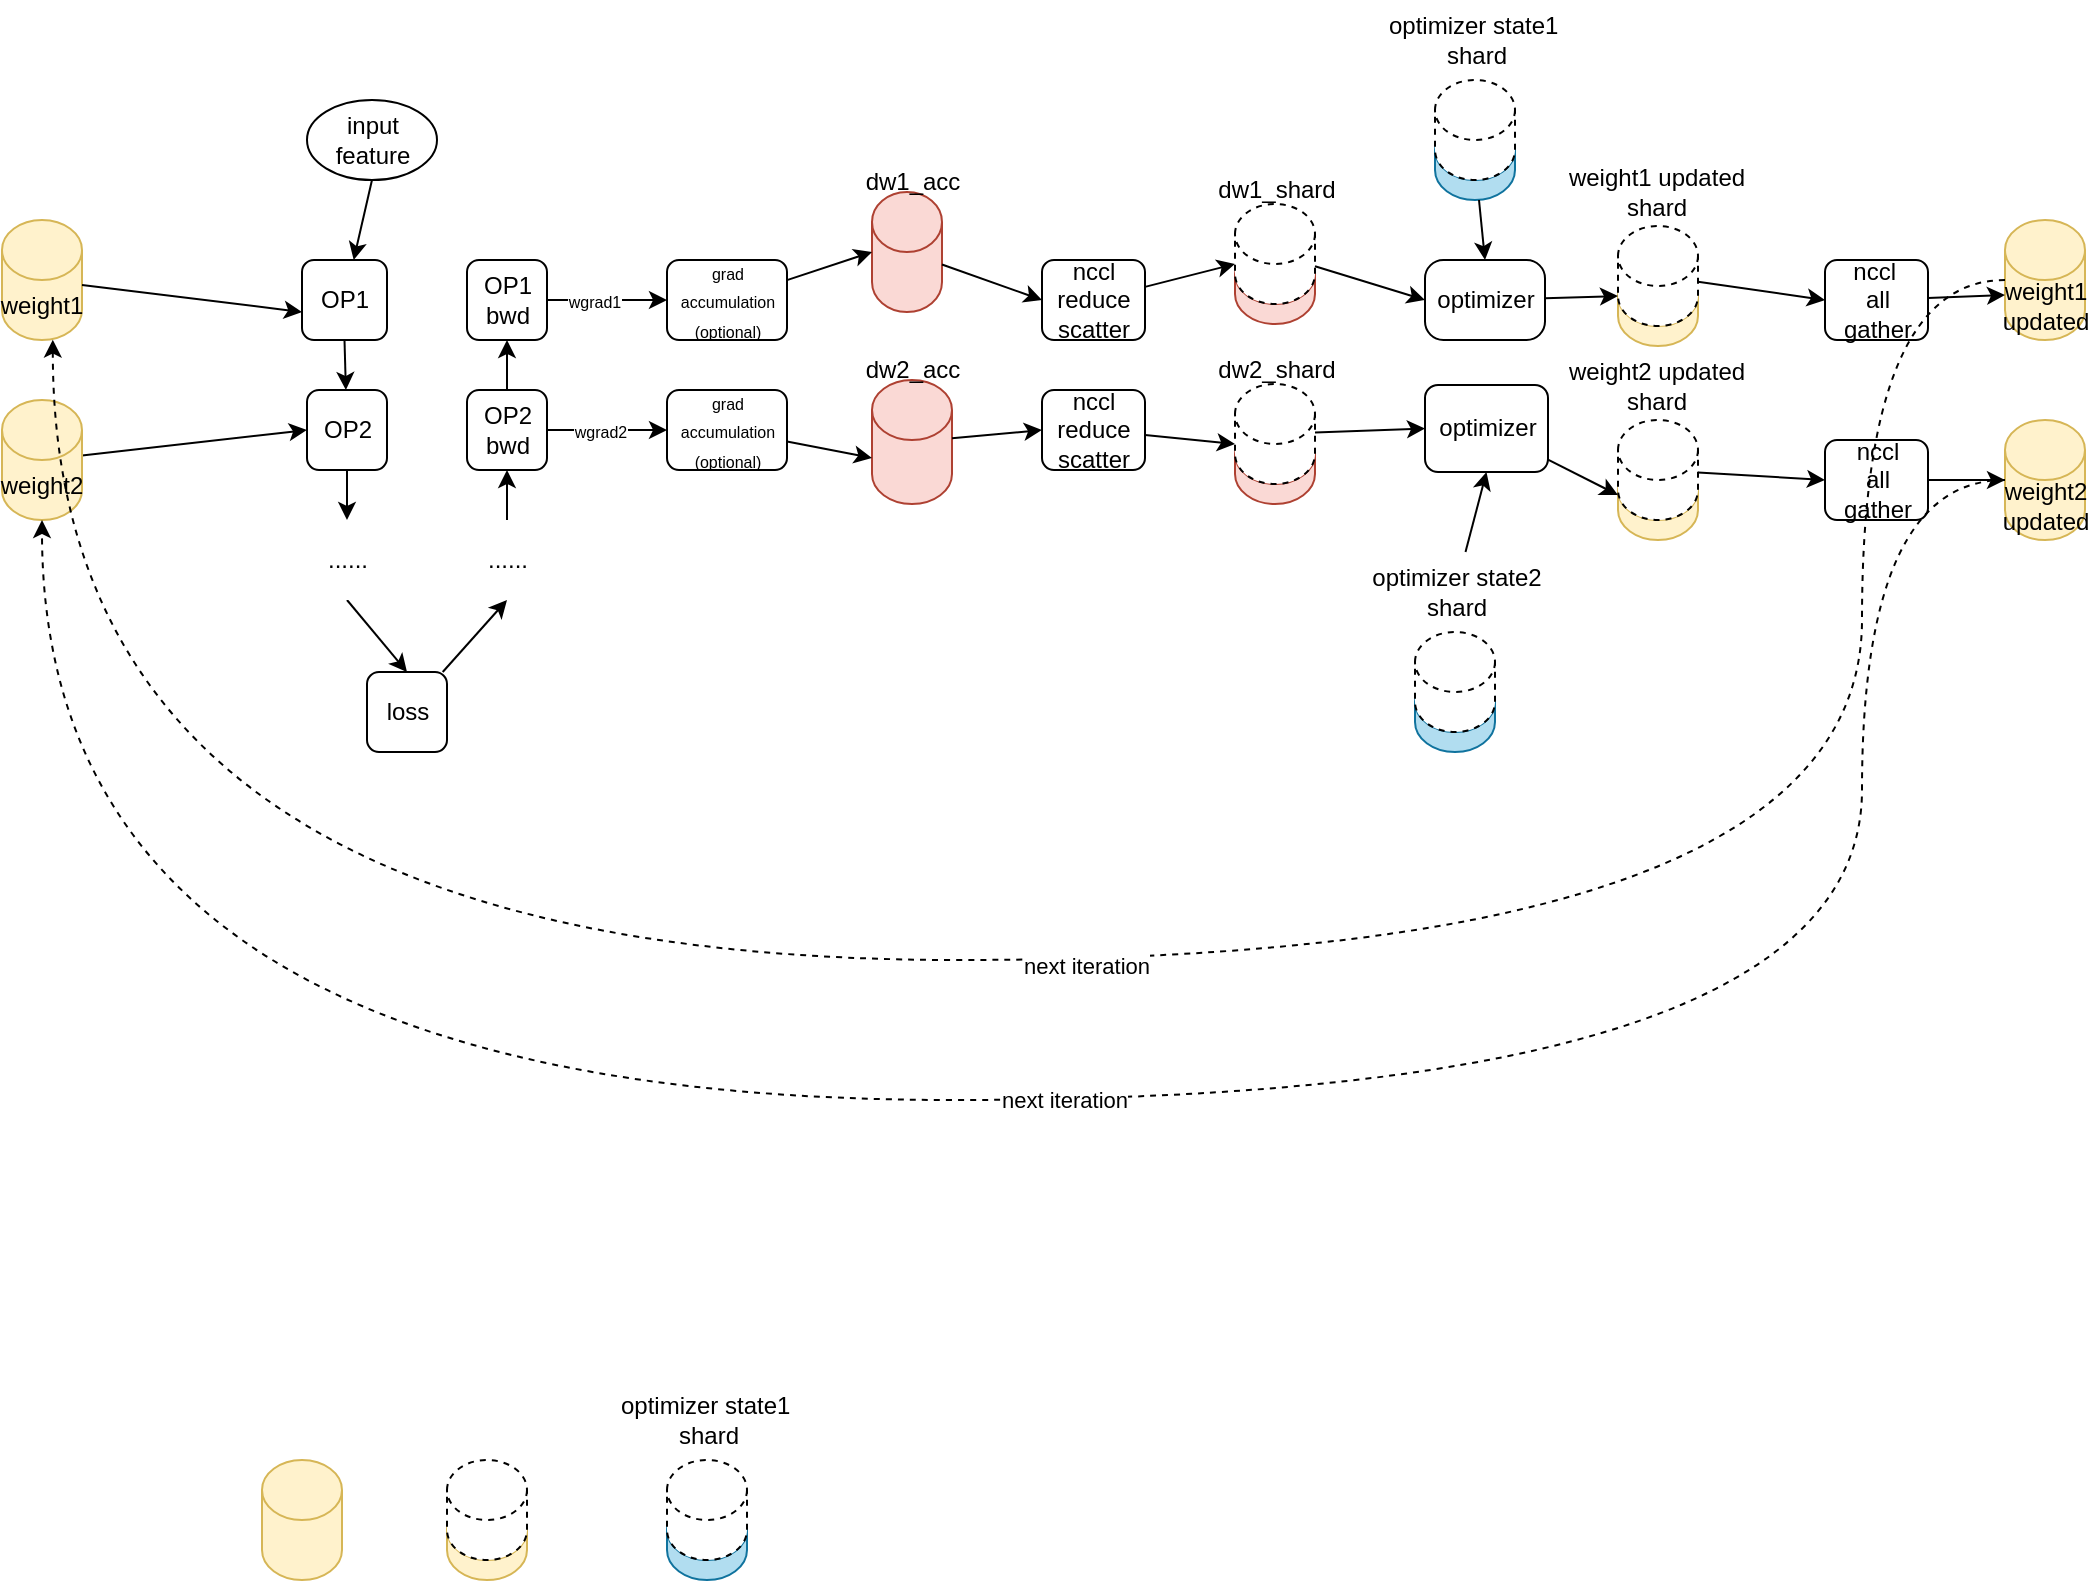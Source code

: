 <mxfile version="28.0.6">
  <diagram name="第 1 页" id="xsn9wAzLdeU0v5P_zitX">
    <mxGraphModel dx="1653" dy="857" grid="1" gridSize="10" guides="1" tooltips="1" connect="1" arrows="1" fold="1" page="1" pageScale="1" pageWidth="1169" pageHeight="827" math="0" shadow="0">
      <root>
        <mxCell id="0" />
        <mxCell id="1" parent="0" />
        <mxCell id="ELaQe_ijEdDVAd6_kbek-1" style="rounded=0;orthogonalLoop=1;jettySize=auto;html=1;exitX=0.5;exitY=1;exitDx=0;exitDy=0;" edge="1" parent="1" source="ELaQe_ijEdDVAd6_kbek-2" target="ELaQe_ijEdDVAd6_kbek-4">
          <mxGeometry relative="1" as="geometry" />
        </mxCell>
        <mxCell id="ELaQe_ijEdDVAd6_kbek-2" value="OP1" style="rounded=1;whiteSpace=wrap;html=1;" vertex="1" parent="1">
          <mxGeometry x="230" y="160" width="42.5" height="40" as="geometry" />
        </mxCell>
        <mxCell id="ELaQe_ijEdDVAd6_kbek-3" style="edgeStyle=orthogonalEdgeStyle;rounded=0;orthogonalLoop=1;jettySize=auto;html=1;exitX=0.5;exitY=1;exitDx=0;exitDy=0;entryX=0.5;entryY=0;entryDx=0;entryDy=0;" edge="1" parent="1" source="ELaQe_ijEdDVAd6_kbek-4" target="ELaQe_ijEdDVAd6_kbek-8">
          <mxGeometry relative="1" as="geometry" />
        </mxCell>
        <mxCell id="ELaQe_ijEdDVAd6_kbek-4" value="OP2" style="rounded=1;whiteSpace=wrap;html=1;" vertex="1" parent="1">
          <mxGeometry x="232.5" y="225" width="40" height="40" as="geometry" />
        </mxCell>
        <mxCell id="ELaQe_ijEdDVAd6_kbek-5" style="rounded=0;orthogonalLoop=1;jettySize=auto;html=1;exitX=0.5;exitY=1;exitDx=0;exitDy=0;" edge="1" parent="1" source="ELaQe_ijEdDVAd6_kbek-6" target="ELaQe_ijEdDVAd6_kbek-2">
          <mxGeometry relative="1" as="geometry" />
        </mxCell>
        <mxCell id="ELaQe_ijEdDVAd6_kbek-6" value="input feature" style="ellipse;whiteSpace=wrap;html=1;" vertex="1" parent="1">
          <mxGeometry x="232.5" y="80" width="65" height="40" as="geometry" />
        </mxCell>
        <mxCell id="ELaQe_ijEdDVAd6_kbek-7" style="rounded=0;orthogonalLoop=1;jettySize=auto;html=1;exitX=0.5;exitY=1;exitDx=0;exitDy=0;entryX=0.5;entryY=0;entryDx=0;entryDy=0;" edge="1" parent="1" source="ELaQe_ijEdDVAd6_kbek-8" target="ELaQe_ijEdDVAd6_kbek-10">
          <mxGeometry relative="1" as="geometry" />
        </mxCell>
        <mxCell id="ELaQe_ijEdDVAd6_kbek-8" value="......" style="rounded=1;whiteSpace=wrap;html=1;strokeColor=none;" vertex="1" parent="1">
          <mxGeometry x="232.5" y="290" width="40" height="40" as="geometry" />
        </mxCell>
        <mxCell id="ELaQe_ijEdDVAd6_kbek-9" style="rounded=0;orthogonalLoop=1;jettySize=auto;html=1;entryX=0.5;entryY=1;entryDx=0;entryDy=0;" edge="1" parent="1" source="ELaQe_ijEdDVAd6_kbek-10" target="ELaQe_ijEdDVAd6_kbek-18">
          <mxGeometry relative="1" as="geometry" />
        </mxCell>
        <mxCell id="ELaQe_ijEdDVAd6_kbek-10" value="loss" style="rounded=1;whiteSpace=wrap;html=1;" vertex="1" parent="1">
          <mxGeometry x="262.5" y="366" width="40" height="40" as="geometry" />
        </mxCell>
        <mxCell id="ELaQe_ijEdDVAd6_kbek-11" style="edgeStyle=none;rounded=0;orthogonalLoop=1;jettySize=auto;html=1;entryX=0;entryY=0.5;entryDx=0;entryDy=0;" edge="1" parent="1" source="ELaQe_ijEdDVAd6_kbek-13" target="ELaQe_ijEdDVAd6_kbek-24">
          <mxGeometry relative="1" as="geometry" />
        </mxCell>
        <mxCell id="ELaQe_ijEdDVAd6_kbek-12" value="&lt;font style=&quot;font-size: 8px;&quot;&gt;wgrad2&lt;/font&gt;" style="edgeLabel;html=1;align=center;verticalAlign=middle;resizable=0;points=[];" vertex="1" connectable="0" parent="ELaQe_ijEdDVAd6_kbek-11">
          <mxGeometry x="-0.125" relative="1" as="geometry">
            <mxPoint as="offset" />
          </mxGeometry>
        </mxCell>
        <mxCell id="ELaQe_ijEdDVAd6_kbek-13" value="&lt;div&gt;OP2&lt;/div&gt;&lt;div&gt;bwd&lt;/div&gt;" style="rounded=1;whiteSpace=wrap;html=1;" vertex="1" parent="1">
          <mxGeometry x="312.5" y="225" width="40" height="40" as="geometry" />
        </mxCell>
        <mxCell id="ELaQe_ijEdDVAd6_kbek-14" style="edgeStyle=none;rounded=0;orthogonalLoop=1;jettySize=auto;html=1;entryX=0;entryY=0.5;entryDx=0;entryDy=0;" edge="1" parent="1" source="ELaQe_ijEdDVAd6_kbek-16" target="ELaQe_ijEdDVAd6_kbek-22">
          <mxGeometry relative="1" as="geometry" />
        </mxCell>
        <mxCell id="ELaQe_ijEdDVAd6_kbek-15" value="&lt;div&gt;&lt;font style=&quot;font-size: 8px;&quot;&gt;wgrad1&lt;/font&gt;&lt;/div&gt;" style="edgeLabel;html=1;align=center;verticalAlign=middle;resizable=0;points=[];" vertex="1" connectable="0" parent="ELaQe_ijEdDVAd6_kbek-14">
          <mxGeometry x="0.112" y="-1" relative="1" as="geometry">
            <mxPoint x="-10" y="-1" as="offset" />
          </mxGeometry>
        </mxCell>
        <mxCell id="ELaQe_ijEdDVAd6_kbek-16" value="&lt;div&gt;OP1&lt;/div&gt;&lt;div&gt;bwd&lt;/div&gt;" style="rounded=1;whiteSpace=wrap;html=1;" vertex="1" parent="1">
          <mxGeometry x="312.5" y="160" width="40" height="40" as="geometry" />
        </mxCell>
        <mxCell id="ELaQe_ijEdDVAd6_kbek-17" style="edgeStyle=orthogonalEdgeStyle;rounded=0;orthogonalLoop=1;jettySize=auto;html=1;entryX=0.5;entryY=1;entryDx=0;entryDy=0;" edge="1" parent="1" source="ELaQe_ijEdDVAd6_kbek-18" target="ELaQe_ijEdDVAd6_kbek-13">
          <mxGeometry relative="1" as="geometry" />
        </mxCell>
        <mxCell id="ELaQe_ijEdDVAd6_kbek-18" value="......" style="rounded=1;whiteSpace=wrap;html=1;strokeColor=none;" vertex="1" parent="1">
          <mxGeometry x="312.5" y="290" width="40" height="40" as="geometry" />
        </mxCell>
        <mxCell id="ELaQe_ijEdDVAd6_kbek-19" style="rounded=0;orthogonalLoop=1;jettySize=auto;html=1;entryX=0.5;entryY=1;entryDx=0;entryDy=0;" edge="1" parent="1" source="ELaQe_ijEdDVAd6_kbek-16" target="ELaQe_ijEdDVAd6_kbek-16">
          <mxGeometry relative="1" as="geometry" />
        </mxCell>
        <mxCell id="ELaQe_ijEdDVAd6_kbek-20" style="rounded=0;orthogonalLoop=1;jettySize=auto;html=1;entryX=0.5;entryY=1;entryDx=0;entryDy=0;exitX=0.5;exitY=0;exitDx=0;exitDy=0;" edge="1" parent="1" source="ELaQe_ijEdDVAd6_kbek-13" target="ELaQe_ijEdDVAd6_kbek-16">
          <mxGeometry relative="1" as="geometry">
            <mxPoint x="349.748" y="225" as="sourcePoint" />
            <mxPoint x="345.26" y="188.24" as="targetPoint" />
          </mxGeometry>
        </mxCell>
        <mxCell id="ELaQe_ijEdDVAd6_kbek-22" value="&lt;div&gt;&lt;font style=&quot;font-size: 8px;&quot;&gt;grad accumulation&lt;br&gt;&lt;/font&gt;&lt;/div&gt;&lt;div&gt;&lt;font style=&quot;font-size: 8px;&quot;&gt;(optional)&lt;/font&gt;&lt;/div&gt;" style="rounded=1;whiteSpace=wrap;html=1;" vertex="1" parent="1">
          <mxGeometry x="412.5" y="160" width="60" height="40" as="geometry" />
        </mxCell>
        <mxCell id="ELaQe_ijEdDVAd6_kbek-24" value="&lt;div&gt;&lt;font style=&quot;font-size: 8px;&quot;&gt;grad accumulation&lt;br&gt;&lt;/font&gt;&lt;/div&gt;&lt;div&gt;&lt;font style=&quot;font-size: 8px;&quot;&gt;(optional)&lt;/font&gt;&lt;/div&gt;" style="rounded=1;whiteSpace=wrap;html=1;" vertex="1" parent="1">
          <mxGeometry x="412.5" y="225" width="60" height="40" as="geometry" />
        </mxCell>
        <mxCell id="ELaQe_ijEdDVAd6_kbek-26" value="&lt;div&gt;nccl reduce&lt;/div&gt;&lt;div&gt;scatter&lt;/div&gt;" style="rounded=1;whiteSpace=wrap;html=1;" vertex="1" parent="1">
          <mxGeometry x="600" y="160" width="51.5" height="40" as="geometry" />
        </mxCell>
        <mxCell id="ELaQe_ijEdDVAd6_kbek-28" value="&lt;div&gt;nccl reduce&lt;/div&gt;&lt;div&gt;scatter&lt;br&gt;&lt;/div&gt;" style="rounded=1;whiteSpace=wrap;html=1;" vertex="1" parent="1">
          <mxGeometry x="600" y="225" width="51.5" height="40" as="geometry" />
        </mxCell>
        <mxCell id="ELaQe_ijEdDVAd6_kbek-29" value="optimizer" style="rounded=1;whiteSpace=wrap;html=1;arcSize=23;" vertex="1" parent="1">
          <mxGeometry x="791.5" y="160" width="60" height="40" as="geometry" />
        </mxCell>
        <mxCell id="ELaQe_ijEdDVAd6_kbek-30" value="optimizer" style="rounded=1;whiteSpace=wrap;html=1;" vertex="1" parent="1">
          <mxGeometry x="791.5" y="222.5" width="61.5" height="43.5" as="geometry" />
        </mxCell>
        <mxCell id="ELaQe_ijEdDVAd6_kbek-31" value="weight1" style="shape=cylinder3;whiteSpace=wrap;html=1;boundedLbl=1;backgroundOutline=1;size=15;fillColor=#fff2cc;strokeColor=#d6b656;" vertex="1" parent="1">
          <mxGeometry x="80" y="140" width="40" height="60" as="geometry" />
        </mxCell>
        <mxCell id="ELaQe_ijEdDVAd6_kbek-32" style="edgeStyle=none;rounded=0;orthogonalLoop=1;jettySize=auto;html=1;entryX=0;entryY=0.5;entryDx=0;entryDy=0;" edge="1" parent="1" source="ELaQe_ijEdDVAd6_kbek-33" target="ELaQe_ijEdDVAd6_kbek-4">
          <mxGeometry relative="1" as="geometry" />
        </mxCell>
        <mxCell id="ELaQe_ijEdDVAd6_kbek-33" value="weight2" style="shape=cylinder3;whiteSpace=wrap;html=1;boundedLbl=1;backgroundOutline=1;size=15;fillColor=#fff2cc;strokeColor=#d6b656;" vertex="1" parent="1">
          <mxGeometry x="80" y="230" width="40" height="60" as="geometry" />
        </mxCell>
        <mxCell id="ELaQe_ijEdDVAd6_kbek-34" style="edgeStyle=none;rounded=0;orthogonalLoop=1;jettySize=auto;html=1;" edge="1" parent="1" source="ELaQe_ijEdDVAd6_kbek-31">
          <mxGeometry relative="1" as="geometry">
            <mxPoint x="230" y="186" as="targetPoint" />
          </mxGeometry>
        </mxCell>
        <mxCell id="ELaQe_ijEdDVAd6_kbek-37" value="&lt;div&gt;weight1&lt;/div&gt;&lt;div&gt;updated&lt;/div&gt;" style="shape=cylinder3;whiteSpace=wrap;html=1;boundedLbl=1;backgroundOutline=1;size=15;fillColor=#fff2cc;strokeColor=#d6b656;" vertex="1" parent="1">
          <mxGeometry x="1081.5" y="140" width="40" height="60" as="geometry" />
        </mxCell>
        <mxCell id="ELaQe_ijEdDVAd6_kbek-39" value="&lt;div&gt;weight2&lt;/div&gt;&lt;div&gt;updated&lt;/div&gt;" style="shape=cylinder3;whiteSpace=wrap;html=1;boundedLbl=1;backgroundOutline=1;size=15;fillColor=#fff2cc;strokeColor=#d6b656;" vertex="1" parent="1">
          <mxGeometry x="1081.5" y="240" width="40" height="60" as="geometry" />
        </mxCell>
        <mxCell id="ELaQe_ijEdDVAd6_kbek-47" value="" style="shape=cylinder3;whiteSpace=wrap;html=1;boundedLbl=1;backgroundOutline=1;size=15;fillColor=#fff2cc;strokeColor=#d6b656;" vertex="1" parent="1">
          <mxGeometry x="210" y="760" width="40" height="60" as="geometry" />
        </mxCell>
        <mxCell id="ELaQe_ijEdDVAd6_kbek-49" value="" style="shape=cylinder3;whiteSpace=wrap;html=1;boundedLbl=1;backgroundOutline=1;size=15;fillColor=#fff2cc;strokeColor=#d6b656;" vertex="1" parent="1">
          <mxGeometry x="302.5" y="780" width="40" height="40" as="geometry" />
        </mxCell>
        <mxCell id="ELaQe_ijEdDVAd6_kbek-48" value="" style="shape=cylinder3;whiteSpace=wrap;html=1;boundedLbl=1;backgroundOutline=1;size=15;dashed=1;" vertex="1" parent="1">
          <mxGeometry x="302.5" y="760" width="40" height="50" as="geometry" />
        </mxCell>
        <mxCell id="ELaQe_ijEdDVAd6_kbek-53" value="" style="group" vertex="1" connectable="0" parent="1">
          <mxGeometry x="676.5" y="110" width="80" height="82" as="geometry" />
        </mxCell>
        <mxCell id="ELaQe_ijEdDVAd6_kbek-50" value="" style="shape=cylinder3;whiteSpace=wrap;html=1;boundedLbl=1;backgroundOutline=1;size=15;fillColor=#fad9d5;strokeColor=#ae4132;" vertex="1" parent="ELaQe_ijEdDVAd6_kbek-53">
          <mxGeometry x="20" y="42" width="40" height="40" as="geometry" />
        </mxCell>
        <mxCell id="ELaQe_ijEdDVAd6_kbek-51" value="" style="shape=cylinder3;whiteSpace=wrap;html=1;boundedLbl=1;backgroundOutline=1;size=15;dashed=1;" vertex="1" parent="ELaQe_ijEdDVAd6_kbek-53">
          <mxGeometry x="20" y="22" width="40" height="50" as="geometry" />
        </mxCell>
        <mxCell id="ELaQe_ijEdDVAd6_kbek-52" value="&lt;div&gt;dw1_shard&lt;/div&gt;" style="text;html=1;align=center;verticalAlign=middle;resizable=0;points=[];autosize=1;strokeColor=none;fillColor=none;" vertex="1" parent="ELaQe_ijEdDVAd6_kbek-53">
          <mxGeometry width="80" height="30" as="geometry" />
        </mxCell>
        <mxCell id="ELaQe_ijEdDVAd6_kbek-54" value="" style="group" vertex="1" connectable="0" parent="1">
          <mxGeometry x="676.5" y="200" width="80" height="82" as="geometry" />
        </mxCell>
        <mxCell id="ELaQe_ijEdDVAd6_kbek-55" value="" style="shape=cylinder3;whiteSpace=wrap;html=1;boundedLbl=1;backgroundOutline=1;size=15;fillColor=#fad9d5;strokeColor=#ae4132;" vertex="1" parent="ELaQe_ijEdDVAd6_kbek-54">
          <mxGeometry x="20" y="42" width="40" height="40" as="geometry" />
        </mxCell>
        <mxCell id="ELaQe_ijEdDVAd6_kbek-56" value="" style="shape=cylinder3;whiteSpace=wrap;html=1;boundedLbl=1;backgroundOutline=1;size=15;dashed=1;" vertex="1" parent="ELaQe_ijEdDVAd6_kbek-54">
          <mxGeometry x="20" y="22" width="40" height="50" as="geometry" />
        </mxCell>
        <mxCell id="ELaQe_ijEdDVAd6_kbek-57" value="&lt;div&gt;dw2_shard&lt;/div&gt;" style="text;html=1;align=center;verticalAlign=middle;resizable=0;points=[];autosize=1;strokeColor=none;fillColor=none;" vertex="1" parent="ELaQe_ijEdDVAd6_kbek-54">
          <mxGeometry width="80" height="30" as="geometry" />
        </mxCell>
        <mxCell id="ELaQe_ijEdDVAd6_kbek-58" style="rounded=0;orthogonalLoop=1;jettySize=auto;html=1;entryX=0;entryY=0;entryDx=0;entryDy=30;entryPerimeter=0;" edge="1" parent="1" source="ELaQe_ijEdDVAd6_kbek-26" target="ELaQe_ijEdDVAd6_kbek-51">
          <mxGeometry relative="1" as="geometry" />
        </mxCell>
        <mxCell id="ELaQe_ijEdDVAd6_kbek-59" style="edgeStyle=none;rounded=0;orthogonalLoop=1;jettySize=auto;html=1;entryX=0;entryY=0;entryDx=0;entryDy=30;entryPerimeter=0;" edge="1" parent="1" source="ELaQe_ijEdDVAd6_kbek-28" target="ELaQe_ijEdDVAd6_kbek-56">
          <mxGeometry relative="1" as="geometry" />
        </mxCell>
        <mxCell id="ELaQe_ijEdDVAd6_kbek-63" value="" style="group" vertex="1" connectable="0" parent="1">
          <mxGeometry x="377.5" y="720" width="110" height="100" as="geometry" />
        </mxCell>
        <mxCell id="ELaQe_ijEdDVAd6_kbek-60" value="" style="shape=cylinder3;whiteSpace=wrap;html=1;boundedLbl=1;backgroundOutline=1;size=15;fillColor=#b1ddf0;strokeColor=#10739e;" vertex="1" parent="ELaQe_ijEdDVAd6_kbek-63">
          <mxGeometry x="35" y="60" width="40" height="40" as="geometry" />
        </mxCell>
        <mxCell id="ELaQe_ijEdDVAd6_kbek-61" value="" style="shape=cylinder3;whiteSpace=wrap;html=1;boundedLbl=1;backgroundOutline=1;size=15;dashed=1;" vertex="1" parent="ELaQe_ijEdDVAd6_kbek-63">
          <mxGeometry x="35" y="40" width="40" height="50" as="geometry" />
        </mxCell>
        <mxCell id="ELaQe_ijEdDVAd6_kbek-62" value="&lt;div&gt;optimizer state1&amp;nbsp;&lt;/div&gt;&lt;div&gt;shard&lt;/div&gt;" style="text;html=1;align=center;verticalAlign=middle;resizable=0;points=[];autosize=1;strokeColor=none;fillColor=none;" vertex="1" parent="ELaQe_ijEdDVAd6_kbek-63">
          <mxGeometry width="110" height="40" as="geometry" />
        </mxCell>
        <mxCell id="ELaQe_ijEdDVAd6_kbek-64" value="" style="group" vertex="1" connectable="0" parent="1">
          <mxGeometry x="761.5" y="30" width="110" height="100" as="geometry" />
        </mxCell>
        <mxCell id="ELaQe_ijEdDVAd6_kbek-65" value="" style="shape=cylinder3;whiteSpace=wrap;html=1;boundedLbl=1;backgroundOutline=1;size=15;fillColor=#b1ddf0;strokeColor=#10739e;" vertex="1" parent="ELaQe_ijEdDVAd6_kbek-64">
          <mxGeometry x="35" y="60" width="40" height="40" as="geometry" />
        </mxCell>
        <mxCell id="ELaQe_ijEdDVAd6_kbek-66" value="" style="shape=cylinder3;whiteSpace=wrap;html=1;boundedLbl=1;backgroundOutline=1;size=15;dashed=1;" vertex="1" parent="ELaQe_ijEdDVAd6_kbek-64">
          <mxGeometry x="35" y="40" width="40" height="50" as="geometry" />
        </mxCell>
        <mxCell id="ELaQe_ijEdDVAd6_kbek-67" value="&lt;div&gt;optimizer state1&amp;nbsp;&lt;/div&gt;&lt;div&gt;shard&lt;/div&gt;" style="text;html=1;align=center;verticalAlign=middle;resizable=0;points=[];autosize=1;strokeColor=none;fillColor=none;" vertex="1" parent="ELaQe_ijEdDVAd6_kbek-64">
          <mxGeometry width="110" height="40" as="geometry" />
        </mxCell>
        <mxCell id="ELaQe_ijEdDVAd6_kbek-68" style="edgeStyle=none;rounded=0;orthogonalLoop=1;jettySize=auto;html=1;entryX=0.5;entryY=0;entryDx=0;entryDy=0;" edge="1" parent="1" source="ELaQe_ijEdDVAd6_kbek-65" target="ELaQe_ijEdDVAd6_kbek-29">
          <mxGeometry relative="1" as="geometry" />
        </mxCell>
        <mxCell id="ELaQe_ijEdDVAd6_kbek-69" value="" style="group" vertex="1" connectable="0" parent="1">
          <mxGeometry x="751.5" y="306" width="110" height="100" as="geometry" />
        </mxCell>
        <mxCell id="ELaQe_ijEdDVAd6_kbek-70" value="" style="shape=cylinder3;whiteSpace=wrap;html=1;boundedLbl=1;backgroundOutline=1;size=15;fillColor=#b1ddf0;strokeColor=#10739e;" vertex="1" parent="ELaQe_ijEdDVAd6_kbek-69">
          <mxGeometry x="35" y="60" width="40" height="40" as="geometry" />
        </mxCell>
        <mxCell id="ELaQe_ijEdDVAd6_kbek-71" value="" style="shape=cylinder3;whiteSpace=wrap;html=1;boundedLbl=1;backgroundOutline=1;size=15;dashed=1;" vertex="1" parent="ELaQe_ijEdDVAd6_kbek-69">
          <mxGeometry x="35" y="40" width="40" height="50" as="geometry" />
        </mxCell>
        <mxCell id="ELaQe_ijEdDVAd6_kbek-72" value="&lt;div&gt;optimizer state2 &lt;br&gt;&lt;/div&gt;&lt;div&gt;shard&lt;/div&gt;" style="text;html=1;align=center;verticalAlign=middle;resizable=0;points=[];autosize=1;strokeColor=none;fillColor=none;" vertex="1" parent="ELaQe_ijEdDVAd6_kbek-69">
          <mxGeometry width="110" height="40" as="geometry" />
        </mxCell>
        <mxCell id="ELaQe_ijEdDVAd6_kbek-73" style="edgeStyle=none;rounded=0;orthogonalLoop=1;jettySize=auto;html=1;entryX=0.5;entryY=1;entryDx=0;entryDy=0;" edge="1" parent="1" source="ELaQe_ijEdDVAd6_kbek-72" target="ELaQe_ijEdDVAd6_kbek-30">
          <mxGeometry relative="1" as="geometry" />
        </mxCell>
        <mxCell id="ELaQe_ijEdDVAd6_kbek-74" style="edgeStyle=none;rounded=0;orthogonalLoop=1;jettySize=auto;html=1;entryX=0;entryY=0.5;entryDx=0;entryDy=0;" edge="1" parent="1" source="ELaQe_ijEdDVAd6_kbek-51" target="ELaQe_ijEdDVAd6_kbek-29">
          <mxGeometry relative="1" as="geometry" />
        </mxCell>
        <mxCell id="ELaQe_ijEdDVAd6_kbek-75" style="edgeStyle=none;rounded=0;orthogonalLoop=1;jettySize=auto;html=1;entryX=0;entryY=0.5;entryDx=0;entryDy=0;" edge="1" parent="1" source="ELaQe_ijEdDVAd6_kbek-56" target="ELaQe_ijEdDVAd6_kbek-30">
          <mxGeometry relative="1" as="geometry" />
        </mxCell>
        <mxCell id="ELaQe_ijEdDVAd6_kbek-79" value="" style="group" vertex="1" connectable="0" parent="1">
          <mxGeometry x="851.5" y="106" width="110" height="97" as="geometry" />
        </mxCell>
        <mxCell id="ELaQe_ijEdDVAd6_kbek-76" value="" style="shape=cylinder3;whiteSpace=wrap;html=1;boundedLbl=1;backgroundOutline=1;size=15;fillColor=#fff2cc;strokeColor=#d6b656;" vertex="1" parent="ELaQe_ijEdDVAd6_kbek-79">
          <mxGeometry x="36.5" y="57" width="40" height="40" as="geometry" />
        </mxCell>
        <mxCell id="ELaQe_ijEdDVAd6_kbek-77" value="" style="shape=cylinder3;whiteSpace=wrap;html=1;boundedLbl=1;backgroundOutline=1;size=15;dashed=1;" vertex="1" parent="ELaQe_ijEdDVAd6_kbek-79">
          <mxGeometry x="36.5" y="37" width="40" height="50" as="geometry" />
        </mxCell>
        <mxCell id="ELaQe_ijEdDVAd6_kbek-78" value="&lt;div&gt;weight1 updated&lt;/div&gt;&lt;div&gt;shard&lt;br&gt;&lt;/div&gt;" style="text;html=1;align=center;verticalAlign=middle;resizable=0;points=[];autosize=1;strokeColor=none;fillColor=none;" vertex="1" parent="ELaQe_ijEdDVAd6_kbek-79">
          <mxGeometry width="110" height="40" as="geometry" />
        </mxCell>
        <mxCell id="ELaQe_ijEdDVAd6_kbek-80" value="" style="group" vertex="1" connectable="0" parent="1">
          <mxGeometry x="851.5" y="203" width="110" height="97" as="geometry" />
        </mxCell>
        <mxCell id="ELaQe_ijEdDVAd6_kbek-81" value="" style="shape=cylinder3;whiteSpace=wrap;html=1;boundedLbl=1;backgroundOutline=1;size=15;fillColor=#fff2cc;strokeColor=#d6b656;" vertex="1" parent="ELaQe_ijEdDVAd6_kbek-80">
          <mxGeometry x="36.5" y="57" width="40" height="40" as="geometry" />
        </mxCell>
        <mxCell id="ELaQe_ijEdDVAd6_kbek-82" value="" style="shape=cylinder3;whiteSpace=wrap;html=1;boundedLbl=1;backgroundOutline=1;size=15;dashed=1;" vertex="1" parent="ELaQe_ijEdDVAd6_kbek-80">
          <mxGeometry x="36.5" y="37" width="40" height="50" as="geometry" />
        </mxCell>
        <mxCell id="ELaQe_ijEdDVAd6_kbek-83" value="&lt;div&gt;weight2 updated&lt;/div&gt;&lt;div&gt;shard&lt;br&gt;&lt;/div&gt;" style="text;html=1;align=center;verticalAlign=middle;resizable=0;points=[];autosize=1;strokeColor=none;fillColor=none;" vertex="1" parent="ELaQe_ijEdDVAd6_kbek-80">
          <mxGeometry width="110" height="40" as="geometry" />
        </mxCell>
        <mxCell id="ELaQe_ijEdDVAd6_kbek-84" value="&lt;div&gt;nccl&amp;nbsp;&lt;/div&gt;&lt;div&gt;all&lt;/div&gt;&lt;div&gt;gather&lt;br&gt;&lt;/div&gt;" style="rounded=1;whiteSpace=wrap;html=1;" vertex="1" parent="1">
          <mxGeometry x="991.5" y="160" width="51.5" height="40" as="geometry" />
        </mxCell>
        <mxCell id="ELaQe_ijEdDVAd6_kbek-85" value="&lt;div&gt;nccl&lt;/div&gt;&lt;div&gt;all&lt;br&gt;&lt;/div&gt;&lt;div&gt;gather&lt;/div&gt;" style="rounded=1;whiteSpace=wrap;html=1;" vertex="1" parent="1">
          <mxGeometry x="991.5" y="250" width="51.5" height="40" as="geometry" />
        </mxCell>
        <mxCell id="ELaQe_ijEdDVAd6_kbek-86" style="edgeStyle=none;rounded=0;orthogonalLoop=1;jettySize=auto;html=1;entryX=0;entryY=0;entryDx=0;entryDy=15;entryPerimeter=0;" edge="1" parent="1" source="ELaQe_ijEdDVAd6_kbek-29" target="ELaQe_ijEdDVAd6_kbek-76">
          <mxGeometry relative="1" as="geometry" />
        </mxCell>
        <mxCell id="ELaQe_ijEdDVAd6_kbek-87" style="edgeStyle=none;rounded=0;orthogonalLoop=1;jettySize=auto;html=1;entryX=0;entryY=0;entryDx=0;entryDy=17.5;entryPerimeter=0;" edge="1" parent="1" source="ELaQe_ijEdDVAd6_kbek-30" target="ELaQe_ijEdDVAd6_kbek-81">
          <mxGeometry relative="1" as="geometry" />
        </mxCell>
        <mxCell id="ELaQe_ijEdDVAd6_kbek-88" style="edgeStyle=none;rounded=0;orthogonalLoop=1;jettySize=auto;html=1;entryX=0;entryY=0.5;entryDx=0;entryDy=0;" edge="1" parent="1" source="ELaQe_ijEdDVAd6_kbek-77" target="ELaQe_ijEdDVAd6_kbek-84">
          <mxGeometry relative="1" as="geometry" />
        </mxCell>
        <mxCell id="ELaQe_ijEdDVAd6_kbek-89" style="edgeStyle=none;rounded=0;orthogonalLoop=1;jettySize=auto;html=1;entryX=0;entryY=0.5;entryDx=0;entryDy=0;" edge="1" parent="1" source="ELaQe_ijEdDVAd6_kbek-82" target="ELaQe_ijEdDVAd6_kbek-85">
          <mxGeometry relative="1" as="geometry" />
        </mxCell>
        <mxCell id="ELaQe_ijEdDVAd6_kbek-90" style="edgeStyle=none;rounded=0;orthogonalLoop=1;jettySize=auto;html=1;entryX=0;entryY=0;entryDx=0;entryDy=37.5;entryPerimeter=0;" edge="1" parent="1" source="ELaQe_ijEdDVAd6_kbek-84" target="ELaQe_ijEdDVAd6_kbek-37">
          <mxGeometry relative="1" as="geometry" />
        </mxCell>
        <mxCell id="ELaQe_ijEdDVAd6_kbek-91" style="edgeStyle=none;rounded=0;orthogonalLoop=1;jettySize=auto;html=1;entryX=0;entryY=0.5;entryDx=0;entryDy=0;entryPerimeter=0;" edge="1" parent="1" source="ELaQe_ijEdDVAd6_kbek-85" target="ELaQe_ijEdDVAd6_kbek-39">
          <mxGeometry relative="1" as="geometry" />
        </mxCell>
        <mxCell id="ELaQe_ijEdDVAd6_kbek-92" style="edgeStyle=orthogonalEdgeStyle;rounded=0;orthogonalLoop=1;jettySize=auto;html=1;entryX=0.635;entryY=0.997;entryDx=0;entryDy=0;entryPerimeter=0;curved=1;dashed=1;" edge="1" parent="1" source="ELaQe_ijEdDVAd6_kbek-37" target="ELaQe_ijEdDVAd6_kbek-31">
          <mxGeometry relative="1" as="geometry">
            <Array as="points">
              <mxPoint x="1010" y="510" />
              <mxPoint x="105" y="510" />
            </Array>
          </mxGeometry>
        </mxCell>
        <mxCell id="ELaQe_ijEdDVAd6_kbek-93" value="&lt;div&gt;next iteration&lt;/div&gt;" style="edgeLabel;html=1;align=center;verticalAlign=middle;resizable=0;points=[];" vertex="1" connectable="0" parent="ELaQe_ijEdDVAd6_kbek-92">
          <mxGeometry x="-0.017" y="3" relative="1" as="geometry">
            <mxPoint as="offset" />
          </mxGeometry>
        </mxCell>
        <mxCell id="ELaQe_ijEdDVAd6_kbek-94" style="edgeStyle=orthogonalEdgeStyle;rounded=0;orthogonalLoop=1;jettySize=auto;html=1;entryX=0.5;entryY=1;entryDx=0;entryDy=0;entryPerimeter=0;curved=1;dashed=1;" edge="1" parent="1" source="ELaQe_ijEdDVAd6_kbek-39" target="ELaQe_ijEdDVAd6_kbek-33">
          <mxGeometry relative="1" as="geometry">
            <Array as="points">
              <mxPoint x="1010" y="580" />
              <mxPoint x="100" y="580" />
            </Array>
          </mxGeometry>
        </mxCell>
        <mxCell id="ELaQe_ijEdDVAd6_kbek-95" value="next iteration" style="edgeLabel;html=1;align=center;verticalAlign=middle;resizable=0;points=[];" vertex="1" connectable="0" parent="ELaQe_ijEdDVAd6_kbek-94">
          <mxGeometry x="-0.013" relative="1" as="geometry">
            <mxPoint as="offset" />
          </mxGeometry>
        </mxCell>
        <mxCell id="ELaQe_ijEdDVAd6_kbek-100" value="" style="group" vertex="1" connectable="0" parent="1">
          <mxGeometry x="500" y="106" width="70" height="82" as="geometry" />
        </mxCell>
        <mxCell id="ELaQe_ijEdDVAd6_kbek-97" value="" style="shape=cylinder3;whiteSpace=wrap;html=1;boundedLbl=1;backgroundOutline=1;size=15;fillColor=#fad9d5;strokeColor=#ae4132;" vertex="1" parent="ELaQe_ijEdDVAd6_kbek-100">
          <mxGeometry x="15" y="20" width="35" height="60" as="geometry" />
        </mxCell>
        <mxCell id="ELaQe_ijEdDVAd6_kbek-99" value="&lt;div&gt;dw1_acc&lt;/div&gt;" style="text;html=1;align=center;verticalAlign=middle;resizable=0;points=[];autosize=1;strokeColor=none;fillColor=none;" vertex="1" parent="ELaQe_ijEdDVAd6_kbek-100">
          <mxGeometry width="70" height="30" as="geometry" />
        </mxCell>
        <mxCell id="ELaQe_ijEdDVAd6_kbek-101" value="" style="group" vertex="1" connectable="0" parent="1">
          <mxGeometry x="500" y="200" width="70" height="82" as="geometry" />
        </mxCell>
        <mxCell id="ELaQe_ijEdDVAd6_kbek-102" value="" style="shape=cylinder3;whiteSpace=wrap;html=1;boundedLbl=1;backgroundOutline=1;size=15;fillColor=#fad9d5;strokeColor=#ae4132;" vertex="1" parent="ELaQe_ijEdDVAd6_kbek-101">
          <mxGeometry x="15" y="20" width="40" height="62" as="geometry" />
        </mxCell>
        <mxCell id="ELaQe_ijEdDVAd6_kbek-103" value="&lt;div&gt;dw2_acc&lt;/div&gt;" style="text;html=1;align=center;verticalAlign=middle;resizable=0;points=[];autosize=1;strokeColor=none;fillColor=none;" vertex="1" parent="ELaQe_ijEdDVAd6_kbek-101">
          <mxGeometry width="70" height="30" as="geometry" />
        </mxCell>
        <mxCell id="ELaQe_ijEdDVAd6_kbek-104" style="edgeStyle=none;rounded=0;orthogonalLoop=1;jettySize=auto;html=1;entryX=0;entryY=0.5;entryDx=0;entryDy=0;entryPerimeter=0;" edge="1" parent="1" source="ELaQe_ijEdDVAd6_kbek-22" target="ELaQe_ijEdDVAd6_kbek-97">
          <mxGeometry relative="1" as="geometry" />
        </mxCell>
        <mxCell id="ELaQe_ijEdDVAd6_kbek-105" style="edgeStyle=none;rounded=0;orthogonalLoop=1;jettySize=auto;html=1;entryX=0;entryY=0.5;entryDx=0;entryDy=0;" edge="1" parent="1" source="ELaQe_ijEdDVAd6_kbek-97" target="ELaQe_ijEdDVAd6_kbek-26">
          <mxGeometry relative="1" as="geometry" />
        </mxCell>
        <mxCell id="ELaQe_ijEdDVAd6_kbek-106" style="edgeStyle=none;rounded=0;orthogonalLoop=1;jettySize=auto;html=1;entryX=0;entryY=0;entryDx=0;entryDy=39;entryPerimeter=0;" edge="1" parent="1" source="ELaQe_ijEdDVAd6_kbek-24" target="ELaQe_ijEdDVAd6_kbek-102">
          <mxGeometry relative="1" as="geometry" />
        </mxCell>
        <mxCell id="ELaQe_ijEdDVAd6_kbek-107" style="edgeStyle=none;rounded=0;orthogonalLoop=1;jettySize=auto;html=1;entryX=0;entryY=0.5;entryDx=0;entryDy=0;" edge="1" parent="1" source="ELaQe_ijEdDVAd6_kbek-102" target="ELaQe_ijEdDVAd6_kbek-28">
          <mxGeometry relative="1" as="geometry" />
        </mxCell>
      </root>
    </mxGraphModel>
  </diagram>
</mxfile>
